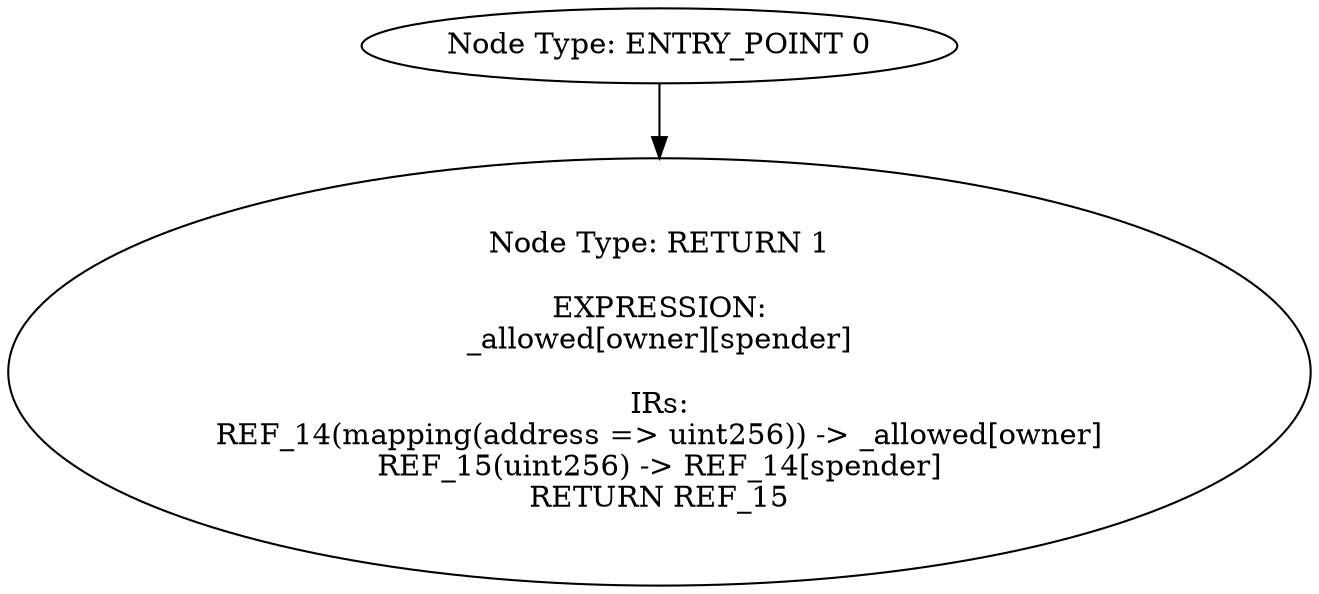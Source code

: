 digraph{
0[label="Node Type: ENTRY_POINT 0
"];
0->1;
1[label="Node Type: RETURN 1

EXPRESSION:
_allowed[owner][spender]

IRs:
REF_14(mapping(address => uint256)) -> _allowed[owner]
REF_15(uint256) -> REF_14[spender]
RETURN REF_15"];
}
